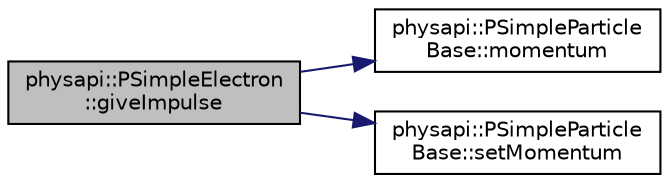 digraph "physapi::PSimpleElectron::giveImpulse"
{
 // LATEX_PDF_SIZE
  edge [fontname="Helvetica",fontsize="10",labelfontname="Helvetica",labelfontsize="10"];
  node [fontname="Helvetica",fontsize="10",shape=record];
  rankdir="LR";
  Node1 [label="physapi::PSimpleElectron\l::giveImpulse",height=0.2,width=0.4,color="black", fillcolor="grey75", style="filled", fontcolor="black",tooltip="Give an impulse to the electron."];
  Node1 -> Node2 [color="midnightblue",fontsize="10",style="solid"];
  Node2 [label="physapi::PSimpleParticle\lBase::momentum",height=0.2,width=0.4,color="black", fillcolor="white", style="filled",URL="$classphysapi_1_1_p_simple_particle_base.html#a4d9c4a2ddda2c0b8e242470efc297410",tooltip="Get the momentum of the particle."];
  Node1 -> Node3 [color="midnightblue",fontsize="10",style="solid"];
  Node3 [label="physapi::PSimpleParticle\lBase::setMomentum",height=0.2,width=0.4,color="black", fillcolor="white", style="filled",URL="$classphysapi_1_1_p_simple_particle_base.html#af21977f2fa25153133b9622d2f233ced",tooltip="Set the momentum of the particle."];
}

